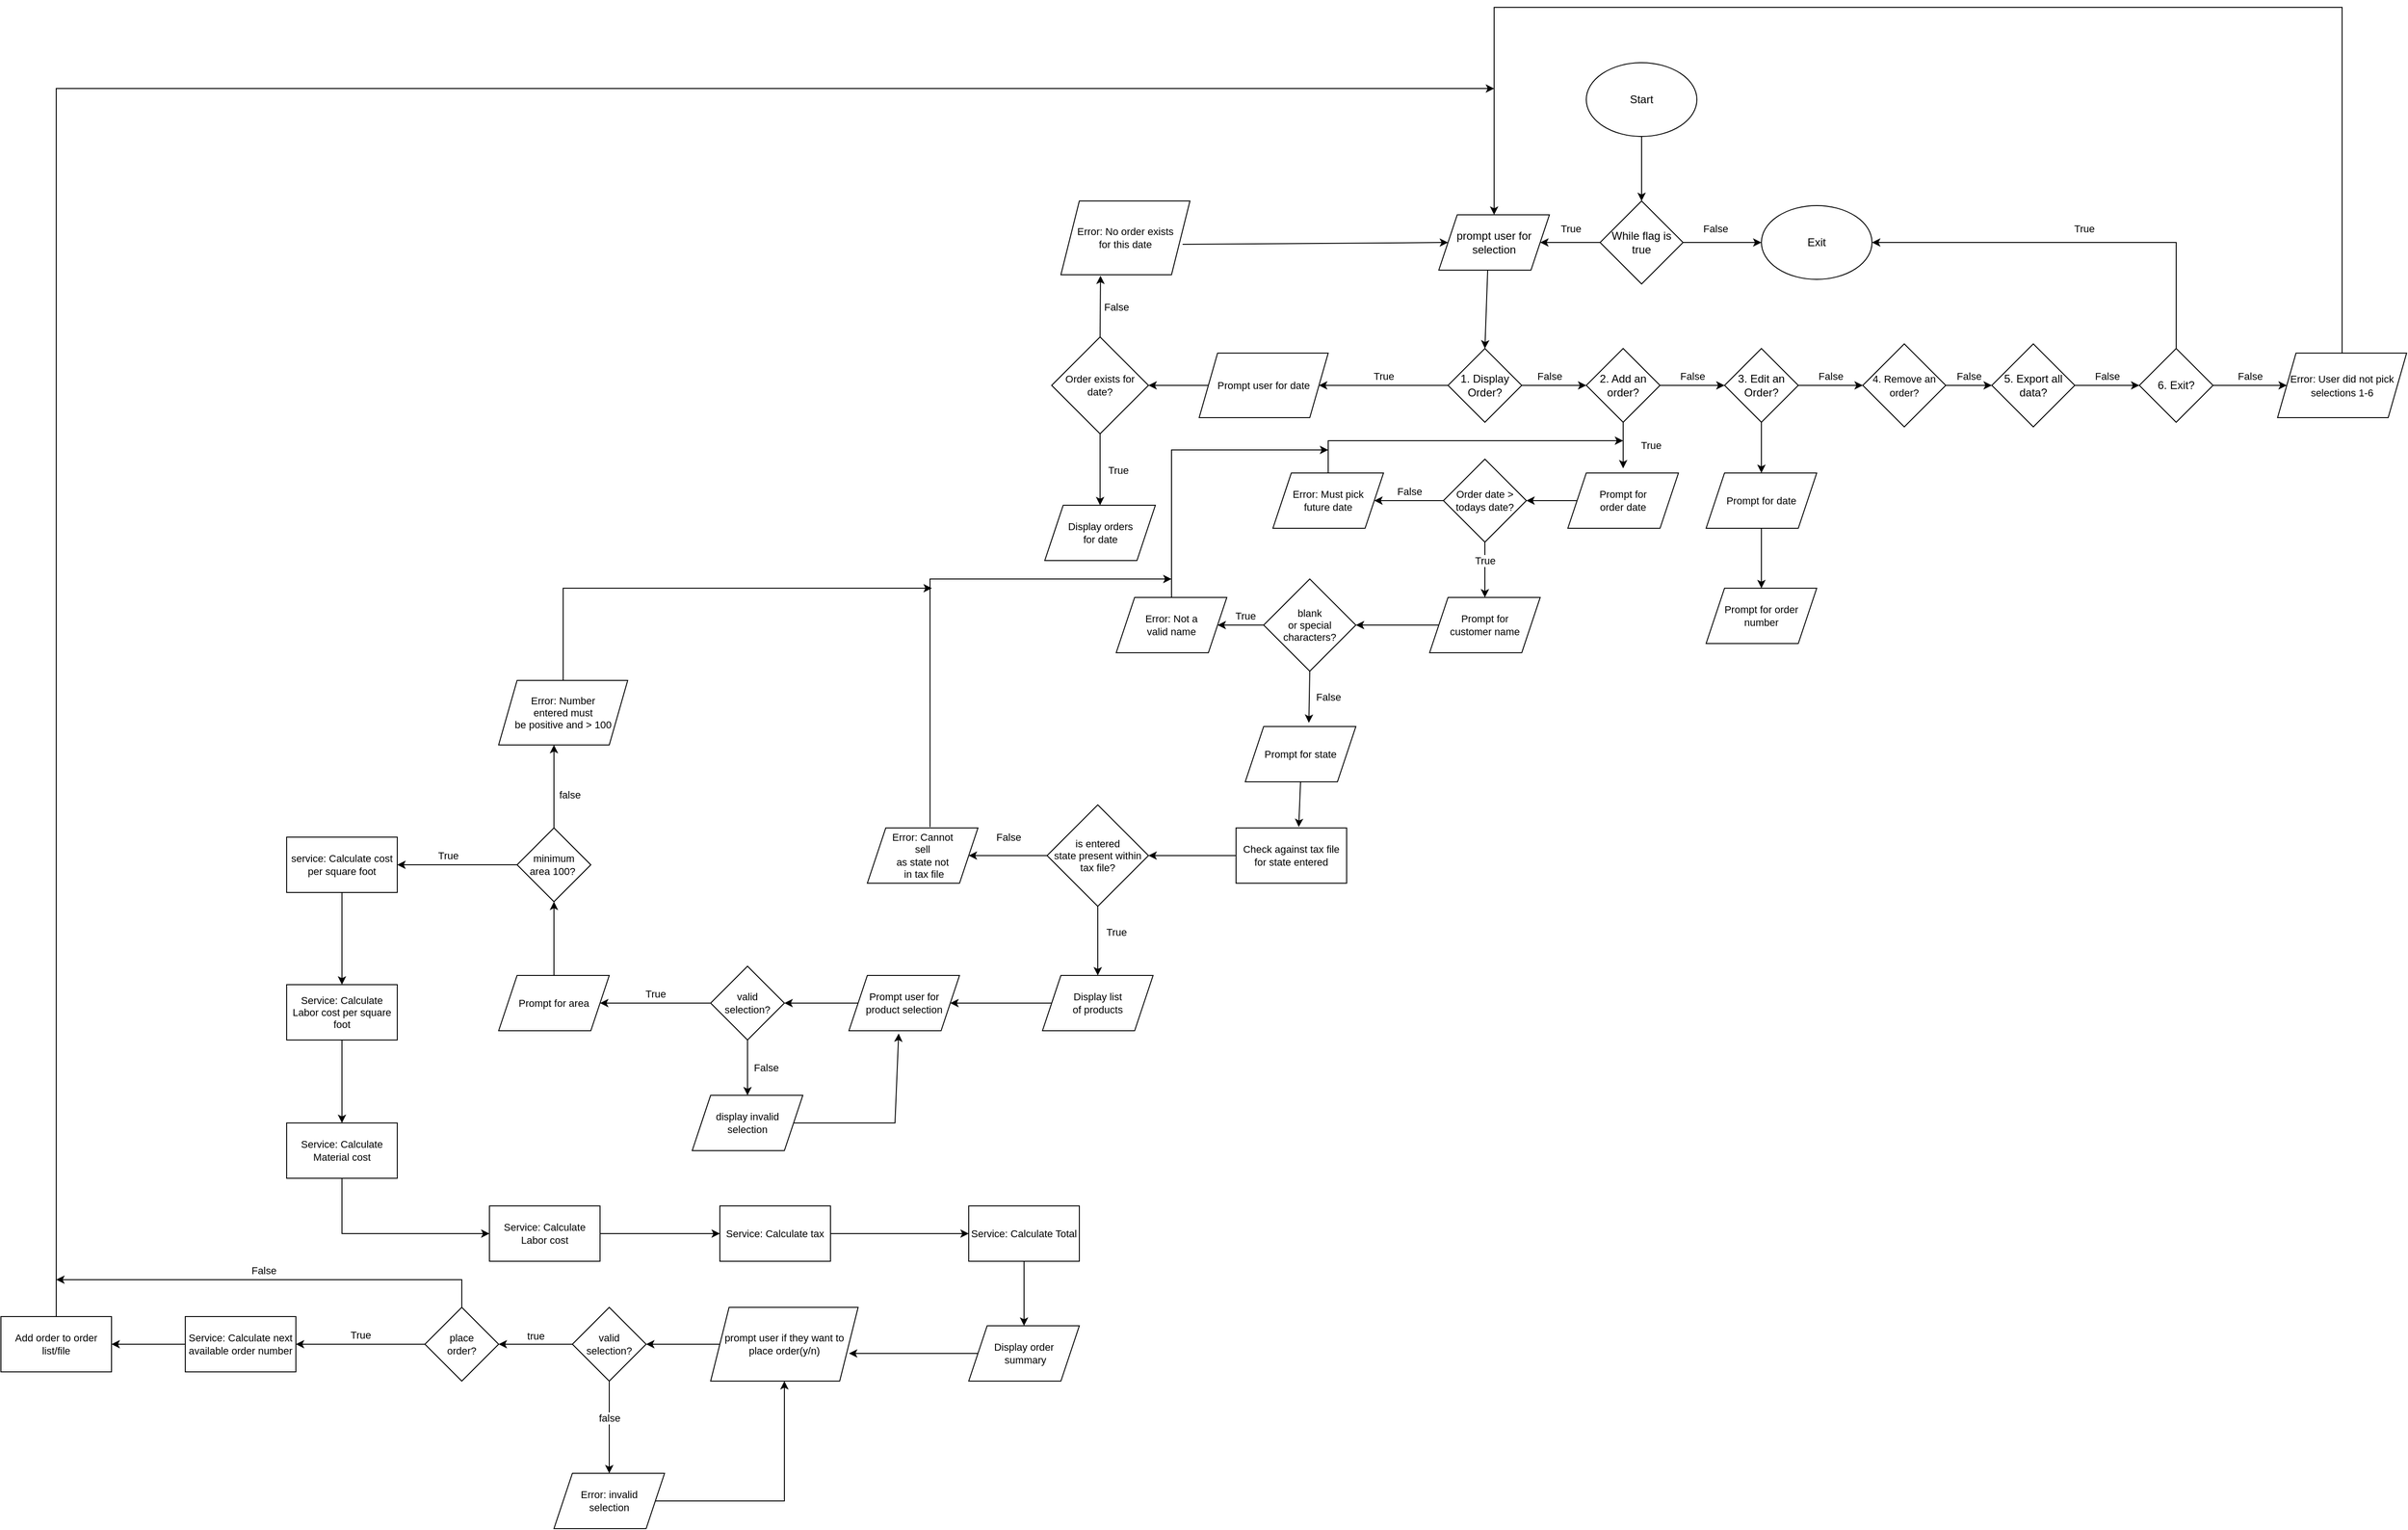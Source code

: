 <mxfile version="15.8.2" type="github">
  <diagram name="Page-1" id="edf60f1a-56cd-e834-aa8a-f176f3a09ee4">
    <mxGraphModel dx="4262" dy="1135" grid="1" gridSize="10" guides="1" tooltips="1" connect="1" arrows="1" fold="1" page="1" pageScale="1" pageWidth="1100" pageHeight="850" background="none" math="0" shadow="0">
      <root>
        <mxCell id="0" />
        <mxCell id="1" parent="0" />
        <mxCell id="WLESVQoLexFltELfVNAb-1" value="Start" style="ellipse;whiteSpace=wrap;html=1;" vertex="1" parent="1">
          <mxGeometry x="200" y="200" width="120" height="80" as="geometry" />
        </mxCell>
        <mxCell id="WLESVQoLexFltELfVNAb-2" value="" style="endArrow=classic;html=1;rounded=0;exitX=0.5;exitY=1;exitDx=0;exitDy=0;" edge="1" parent="1" source="WLESVQoLexFltELfVNAb-1" target="WLESVQoLexFltELfVNAb-3">
          <mxGeometry width="50" height="50" relative="1" as="geometry">
            <mxPoint x="310" y="440" as="sourcePoint" />
            <mxPoint x="260" y="370" as="targetPoint" />
          </mxGeometry>
        </mxCell>
        <mxCell id="WLESVQoLexFltELfVNAb-3" value="While flag is true" style="rhombus;whiteSpace=wrap;html=1;" vertex="1" parent="1">
          <mxGeometry x="215" y="350" width="90" height="90" as="geometry" />
        </mxCell>
        <mxCell id="WLESVQoLexFltELfVNAb-4" value="prompt user for selection" style="shape=parallelogram;perimeter=parallelogramPerimeter;whiteSpace=wrap;html=1;fixedSize=1;" vertex="1" parent="1">
          <mxGeometry x="40" y="365" width="120" height="60" as="geometry" />
        </mxCell>
        <mxCell id="WLESVQoLexFltELfVNAb-6" value="Exit" style="ellipse;whiteSpace=wrap;html=1;" vertex="1" parent="1">
          <mxGeometry x="390" y="355" width="120" height="80" as="geometry" />
        </mxCell>
        <mxCell id="WLESVQoLexFltELfVNAb-8" value="" style="endArrow=classic;html=1;rounded=0;exitX=0;exitY=0.5;exitDx=0;exitDy=0;entryX=1;entryY=0.5;entryDx=0;entryDy=0;" edge="1" parent="1" source="WLESVQoLexFltELfVNAb-3" target="WLESVQoLexFltELfVNAb-4">
          <mxGeometry relative="1" as="geometry">
            <mxPoint x="130" y="500" as="sourcePoint" />
            <mxPoint x="160" y="460" as="targetPoint" />
          </mxGeometry>
        </mxCell>
        <mxCell id="WLESVQoLexFltELfVNAb-9" value="True" style="edgeLabel;resizable=0;html=1;align=center;verticalAlign=middle;" connectable="0" vertex="1" parent="WLESVQoLexFltELfVNAb-8">
          <mxGeometry relative="1" as="geometry">
            <mxPoint y="-15" as="offset" />
          </mxGeometry>
        </mxCell>
        <mxCell id="WLESVQoLexFltELfVNAb-11" value="" style="endArrow=classic;html=1;rounded=0;entryX=0;entryY=0.5;entryDx=0;entryDy=0;exitX=1;exitY=0.5;exitDx=0;exitDy=0;" edge="1" parent="1" source="WLESVQoLexFltELfVNAb-3" target="WLESVQoLexFltELfVNAb-6">
          <mxGeometry relative="1" as="geometry">
            <mxPoint x="290" y="400" as="sourcePoint" />
            <mxPoint x="390" y="400" as="targetPoint" />
            <Array as="points">
              <mxPoint x="360" y="395" />
            </Array>
          </mxGeometry>
        </mxCell>
        <mxCell id="WLESVQoLexFltELfVNAb-12" value="False" style="edgeLabel;resizable=0;html=1;align=center;verticalAlign=middle;" connectable="0" vertex="1" parent="WLESVQoLexFltELfVNAb-11">
          <mxGeometry relative="1" as="geometry">
            <mxPoint x="-8" y="-15" as="offset" />
          </mxGeometry>
        </mxCell>
        <mxCell id="WLESVQoLexFltELfVNAb-14" value="" style="endArrow=classic;html=1;rounded=0;exitX=0.442;exitY=1;exitDx=0;exitDy=0;exitPerimeter=0;entryX=0.5;entryY=0;entryDx=0;entryDy=0;" edge="1" parent="1" source="WLESVQoLexFltELfVNAb-4" target="WLESVQoLexFltELfVNAb-15">
          <mxGeometry width="50" height="50" relative="1" as="geometry">
            <mxPoint x="60" y="520" as="sourcePoint" />
            <mxPoint x="93" y="500" as="targetPoint" />
          </mxGeometry>
        </mxCell>
        <mxCell id="WLESVQoLexFltELfVNAb-15" value="1. Display Order?" style="rhombus;whiteSpace=wrap;html=1;" vertex="1" parent="1">
          <mxGeometry x="50" y="510" width="80" height="80" as="geometry" />
        </mxCell>
        <mxCell id="WLESVQoLexFltELfVNAb-16" value="2. Add an order?" style="rhombus;whiteSpace=wrap;html=1;" vertex="1" parent="1">
          <mxGeometry x="200" y="510" width="80" height="80" as="geometry" />
        </mxCell>
        <mxCell id="WLESVQoLexFltELfVNAb-17" value="3. Edit an Order?" style="rhombus;whiteSpace=wrap;html=1;" vertex="1" parent="1">
          <mxGeometry x="350" y="510" width="80" height="80" as="geometry" />
        </mxCell>
        <mxCell id="WLESVQoLexFltELfVNAb-18" value="&lt;font style=&quot;font-size: 11px&quot;&gt;4. Remove an order?&lt;/font&gt;" style="rhombus;whiteSpace=wrap;html=1;" vertex="1" parent="1">
          <mxGeometry x="500" y="505" width="90" height="90" as="geometry" />
        </mxCell>
        <mxCell id="WLESVQoLexFltELfVNAb-19" value="5. Export all data?" style="rhombus;whiteSpace=wrap;html=1;" vertex="1" parent="1">
          <mxGeometry x="640" y="505" width="90" height="90" as="geometry" />
        </mxCell>
        <mxCell id="WLESVQoLexFltELfVNAb-22" value="" style="endArrow=classic;html=1;rounded=0;exitX=1;exitY=0.5;exitDx=0;exitDy=0;entryX=0;entryY=0.5;entryDx=0;entryDy=0;" edge="1" parent="1" source="WLESVQoLexFltELfVNAb-15" target="WLESVQoLexFltELfVNAb-16">
          <mxGeometry relative="1" as="geometry">
            <mxPoint x="120" y="590" as="sourcePoint" />
            <mxPoint x="220" y="590" as="targetPoint" />
          </mxGeometry>
        </mxCell>
        <mxCell id="WLESVQoLexFltELfVNAb-23" value="False" style="edgeLabel;resizable=0;html=1;align=center;verticalAlign=middle;" connectable="0" vertex="1" parent="WLESVQoLexFltELfVNAb-22">
          <mxGeometry relative="1" as="geometry">
            <mxPoint x="-5" y="-10" as="offset" />
          </mxGeometry>
        </mxCell>
        <mxCell id="WLESVQoLexFltELfVNAb-24" value="" style="endArrow=classic;html=1;rounded=0;exitX=1;exitY=0.5;exitDx=0;exitDy=0;entryX=0;entryY=0.5;entryDx=0;entryDy=0;" edge="1" parent="1" source="WLESVQoLexFltELfVNAb-16" target="WLESVQoLexFltELfVNAb-17">
          <mxGeometry relative="1" as="geometry">
            <mxPoint x="280" y="610" as="sourcePoint" />
            <mxPoint x="380" y="610" as="targetPoint" />
            <Array as="points">
              <mxPoint x="320" y="550" />
            </Array>
          </mxGeometry>
        </mxCell>
        <mxCell id="WLESVQoLexFltELfVNAb-25" value="False" style="edgeLabel;resizable=0;html=1;align=center;verticalAlign=middle;" connectable="0" vertex="1" parent="WLESVQoLexFltELfVNAb-24">
          <mxGeometry relative="1" as="geometry">
            <mxPoint y="-10" as="offset" />
          </mxGeometry>
        </mxCell>
        <mxCell id="WLESVQoLexFltELfVNAb-28" value="" style="endArrow=classic;html=1;rounded=0;exitX=1;exitY=0.5;exitDx=0;exitDy=0;entryX=0;entryY=0.5;entryDx=0;entryDy=0;" edge="1" parent="1" source="WLESVQoLexFltELfVNAb-17" target="WLESVQoLexFltELfVNAb-18">
          <mxGeometry relative="1" as="geometry">
            <mxPoint x="440" y="580" as="sourcePoint" />
            <mxPoint x="540" y="580" as="targetPoint" />
          </mxGeometry>
        </mxCell>
        <mxCell id="WLESVQoLexFltELfVNAb-29" value="False" style="edgeLabel;resizable=0;html=1;align=center;verticalAlign=middle;" connectable="0" vertex="1" parent="WLESVQoLexFltELfVNAb-28">
          <mxGeometry relative="1" as="geometry">
            <mxPoint y="-10" as="offset" />
          </mxGeometry>
        </mxCell>
        <mxCell id="WLESVQoLexFltELfVNAb-30" value="" style="endArrow=classic;html=1;rounded=0;exitX=1;exitY=0.5;exitDx=0;exitDy=0;entryX=0;entryY=0.5;entryDx=0;entryDy=0;" edge="1" parent="1" source="WLESVQoLexFltELfVNAb-18" target="WLESVQoLexFltELfVNAb-19">
          <mxGeometry relative="1" as="geometry">
            <mxPoint x="590" y="549.5" as="sourcePoint" />
            <mxPoint x="660" y="549.5" as="targetPoint" />
          </mxGeometry>
        </mxCell>
        <mxCell id="WLESVQoLexFltELfVNAb-31" value="False" style="edgeLabel;resizable=0;html=1;align=center;verticalAlign=middle;" connectable="0" vertex="1" parent="WLESVQoLexFltELfVNAb-30">
          <mxGeometry relative="1" as="geometry">
            <mxPoint y="-10" as="offset" />
          </mxGeometry>
        </mxCell>
        <mxCell id="WLESVQoLexFltELfVNAb-32" value="6. Exit?" style="rhombus;whiteSpace=wrap;html=1;" vertex="1" parent="1">
          <mxGeometry x="800" y="510" width="80" height="80" as="geometry" />
        </mxCell>
        <mxCell id="WLESVQoLexFltELfVNAb-33" value="" style="endArrow=classic;html=1;rounded=0;exitX=1;exitY=0.5;exitDx=0;exitDy=0;entryX=0;entryY=0.5;entryDx=0;entryDy=0;" edge="1" parent="1" source="WLESVQoLexFltELfVNAb-19" target="WLESVQoLexFltELfVNAb-32">
          <mxGeometry relative="1" as="geometry">
            <mxPoint x="740" y="610" as="sourcePoint" />
            <mxPoint x="840" y="610" as="targetPoint" />
          </mxGeometry>
        </mxCell>
        <mxCell id="WLESVQoLexFltELfVNAb-34" value="False" style="edgeLabel;resizable=0;html=1;align=center;verticalAlign=middle;" connectable="0" vertex="1" parent="WLESVQoLexFltELfVNAb-33">
          <mxGeometry relative="1" as="geometry">
            <mxPoint y="-10" as="offset" />
          </mxGeometry>
        </mxCell>
        <mxCell id="WLESVQoLexFltELfVNAb-38" value="" style="endArrow=classic;html=1;rounded=0;exitX=1;exitY=0.5;exitDx=0;exitDy=0;entryX=0;entryY=0.5;entryDx=0;entryDy=0;" edge="1" parent="1" source="WLESVQoLexFltELfVNAb-32" target="WLESVQoLexFltELfVNAb-41">
          <mxGeometry relative="1" as="geometry">
            <mxPoint x="890" y="550" as="sourcePoint" />
            <mxPoint x="990" y="550" as="targetPoint" />
          </mxGeometry>
        </mxCell>
        <mxCell id="WLESVQoLexFltELfVNAb-39" value="False" style="edgeLabel;resizable=0;html=1;align=center;verticalAlign=middle;" connectable="0" vertex="1" parent="WLESVQoLexFltELfVNAb-38">
          <mxGeometry relative="1" as="geometry">
            <mxPoint y="-10" as="offset" />
          </mxGeometry>
        </mxCell>
        <mxCell id="WLESVQoLexFltELfVNAb-40" value="" style="endArrow=classic;html=1;rounded=0;exitX=0.5;exitY=0;exitDx=0;exitDy=0;entryX=1;entryY=0.5;entryDx=0;entryDy=0;" edge="1" parent="1" source="WLESVQoLexFltELfVNAb-32" target="WLESVQoLexFltELfVNAb-6">
          <mxGeometry width="50" height="50" relative="1" as="geometry">
            <mxPoint x="840" y="475" as="sourcePoint" />
            <mxPoint x="840" y="390" as="targetPoint" />
            <Array as="points">
              <mxPoint x="840" y="395" />
            </Array>
          </mxGeometry>
        </mxCell>
        <mxCell id="WLESVQoLexFltELfVNAb-48" value="True" style="edgeLabel;html=1;align=center;verticalAlign=middle;resizable=0;points=[];fontSize=11;" vertex="1" connectable="0" parent="WLESVQoLexFltELfVNAb-40">
          <mxGeometry x="-0.24" y="3" relative="1" as="geometry">
            <mxPoint x="-46" y="-18" as="offset" />
          </mxGeometry>
        </mxCell>
        <mxCell id="WLESVQoLexFltELfVNAb-41" value="&lt;font style=&quot;font-size: 11px&quot;&gt;Error: User did not pick selections 1-6&lt;/font&gt;" style="shape=parallelogram;perimeter=parallelogramPerimeter;whiteSpace=wrap;html=1;fixedSize=1;" vertex="1" parent="1">
          <mxGeometry x="950" y="515" width="140" height="70" as="geometry" />
        </mxCell>
        <mxCell id="WLESVQoLexFltELfVNAb-44" value="" style="endArrow=classic;html=1;rounded=0;fontSize=11;exitX=0.5;exitY=0;exitDx=0;exitDy=0;entryX=0.5;entryY=0;entryDx=0;entryDy=0;" edge="1" parent="1" source="WLESVQoLexFltELfVNAb-41" target="WLESVQoLexFltELfVNAb-4">
          <mxGeometry width="50" height="50" relative="1" as="geometry">
            <mxPoint x="1010" y="460" as="sourcePoint" />
            <mxPoint x="80" y="150" as="targetPoint" />
            <Array as="points">
              <mxPoint x="1020" y="140" />
              <mxPoint x="100" y="140" />
            </Array>
          </mxGeometry>
        </mxCell>
        <mxCell id="WLESVQoLexFltELfVNAb-46" value="" style="endArrow=classic;html=1;rounded=0;fontSize=11;exitX=0;exitY=0.5;exitDx=0;exitDy=0;entryX=1;entryY=0.5;entryDx=0;entryDy=0;" edge="1" parent="1" source="WLESVQoLexFltELfVNAb-15" target="WLESVQoLexFltELfVNAb-49">
          <mxGeometry relative="1" as="geometry">
            <mxPoint x="-130" y="549.5" as="sourcePoint" />
            <mxPoint x="-70" y="550" as="targetPoint" />
          </mxGeometry>
        </mxCell>
        <mxCell id="WLESVQoLexFltELfVNAb-47" value="True" style="edgeLabel;resizable=0;html=1;align=center;verticalAlign=middle;fontSize=11;" connectable="0" vertex="1" parent="WLESVQoLexFltELfVNAb-46">
          <mxGeometry relative="1" as="geometry">
            <mxPoint y="-10" as="offset" />
          </mxGeometry>
        </mxCell>
        <mxCell id="WLESVQoLexFltELfVNAb-49" value="Prompt user for date" style="shape=parallelogram;perimeter=parallelogramPerimeter;whiteSpace=wrap;html=1;fixedSize=1;fontSize=11;" vertex="1" parent="1">
          <mxGeometry x="-220" y="515" width="140" height="70" as="geometry" />
        </mxCell>
        <mxCell id="WLESVQoLexFltELfVNAb-50" value="Order exists for date?" style="rhombus;whiteSpace=wrap;html=1;fontSize=11;" vertex="1" parent="1">
          <mxGeometry x="-380" y="497.5" width="105" height="105" as="geometry" />
        </mxCell>
        <mxCell id="WLESVQoLexFltELfVNAb-51" value="" style="endArrow=classic;html=1;rounded=0;fontSize=11;exitX=0;exitY=0.5;exitDx=0;exitDy=0;entryX=1;entryY=0.5;entryDx=0;entryDy=0;" edge="1" parent="1" source="WLESVQoLexFltELfVNAb-49" target="WLESVQoLexFltELfVNAb-50">
          <mxGeometry width="50" height="50" relative="1" as="geometry">
            <mxPoint x="-250" y="550" as="sourcePoint" />
            <mxPoint x="-200" y="490" as="targetPoint" />
          </mxGeometry>
        </mxCell>
        <mxCell id="WLESVQoLexFltELfVNAb-52" value="" style="endArrow=classic;html=1;rounded=0;fontSize=11;exitX=0.5;exitY=1;exitDx=0;exitDy=0;entryX=0.5;entryY=0;entryDx=0;entryDy=0;" edge="1" parent="1" source="WLESVQoLexFltELfVNAb-50" target="WLESVQoLexFltELfVNAb-61">
          <mxGeometry relative="1" as="geometry">
            <mxPoint x="-330" y="640" as="sourcePoint" />
            <mxPoint x="-330" y="680" as="targetPoint" />
          </mxGeometry>
        </mxCell>
        <mxCell id="WLESVQoLexFltELfVNAb-53" value="True" style="edgeLabel;resizable=0;html=1;align=center;verticalAlign=middle;fontSize=11;" connectable="0" vertex="1" parent="WLESVQoLexFltELfVNAb-52">
          <mxGeometry relative="1" as="geometry">
            <mxPoint x="19" as="offset" />
          </mxGeometry>
        </mxCell>
        <mxCell id="WLESVQoLexFltELfVNAb-56" value="Error: No order exists &lt;br&gt;for this date" style="shape=parallelogram;perimeter=parallelogramPerimeter;whiteSpace=wrap;html=1;fixedSize=1;fontSize=11;" vertex="1" parent="1">
          <mxGeometry x="-370" y="350" width="140" height="80" as="geometry" />
        </mxCell>
        <mxCell id="WLESVQoLexFltELfVNAb-58" value="" style="endArrow=classic;html=1;rounded=0;fontSize=11;exitX=0.5;exitY=0;exitDx=0;exitDy=0;entryX=0.307;entryY=1.013;entryDx=0;entryDy=0;entryPerimeter=0;" edge="1" parent="1" source="WLESVQoLexFltELfVNAb-50" target="WLESVQoLexFltELfVNAb-56">
          <mxGeometry relative="1" as="geometry">
            <mxPoint x="-290" y="460" as="sourcePoint" />
            <mxPoint x="-190" y="460" as="targetPoint" />
          </mxGeometry>
        </mxCell>
        <mxCell id="WLESVQoLexFltELfVNAb-59" value="False" style="edgeLabel;resizable=0;html=1;align=center;verticalAlign=middle;fontSize=11;" connectable="0" vertex="1" parent="WLESVQoLexFltELfVNAb-58">
          <mxGeometry relative="1" as="geometry">
            <mxPoint x="17" as="offset" />
          </mxGeometry>
        </mxCell>
        <mxCell id="WLESVQoLexFltELfVNAb-60" value="" style="endArrow=classic;html=1;rounded=0;fontSize=11;exitX=0.943;exitY=0.588;exitDx=0;exitDy=0;exitPerimeter=0;entryX=0;entryY=0.5;entryDx=0;entryDy=0;" edge="1" parent="1" source="WLESVQoLexFltELfVNAb-56" target="WLESVQoLexFltELfVNAb-4">
          <mxGeometry width="50" height="50" relative="1" as="geometry">
            <mxPoint x="-175" y="390" as="sourcePoint" />
            <mxPoint x="-125" y="340" as="targetPoint" />
          </mxGeometry>
        </mxCell>
        <mxCell id="WLESVQoLexFltELfVNAb-61" value="Display orders &lt;br&gt;for date" style="shape=parallelogram;perimeter=parallelogramPerimeter;whiteSpace=wrap;html=1;fixedSize=1;fontSize=11;" vertex="1" parent="1">
          <mxGeometry x="-387.5" y="680" width="120" height="60" as="geometry" />
        </mxCell>
        <mxCell id="WLESVQoLexFltELfVNAb-62" value="" style="endArrow=classic;html=1;rounded=0;fontSize=11;exitX=0.5;exitY=1;exitDx=0;exitDy=0;" edge="1" parent="1" source="WLESVQoLexFltELfVNAb-16">
          <mxGeometry relative="1" as="geometry">
            <mxPoint x="240" y="620" as="sourcePoint" />
            <mxPoint x="240" y="640" as="targetPoint" />
          </mxGeometry>
        </mxCell>
        <mxCell id="WLESVQoLexFltELfVNAb-63" value="True" style="edgeLabel;resizable=0;html=1;align=center;verticalAlign=middle;fontSize=11;" connectable="0" vertex="1" parent="WLESVQoLexFltELfVNAb-62">
          <mxGeometry relative="1" as="geometry">
            <mxPoint x="30" as="offset" />
          </mxGeometry>
        </mxCell>
        <mxCell id="WLESVQoLexFltELfVNAb-64" value="Prompt for &lt;br&gt;order date" style="shape=parallelogram;perimeter=parallelogramPerimeter;whiteSpace=wrap;html=1;fixedSize=1;fontSize=11;" vertex="1" parent="1">
          <mxGeometry x="180" y="645" width="120" height="60" as="geometry" />
        </mxCell>
        <mxCell id="WLESVQoLexFltELfVNAb-65" value="Order date &amp;gt; todays date?" style="rhombus;whiteSpace=wrap;html=1;fontSize=11;" vertex="1" parent="1">
          <mxGeometry x="45" y="630" width="90" height="90" as="geometry" />
        </mxCell>
        <mxCell id="WLESVQoLexFltELfVNAb-66" value="Prompt for &lt;br&gt;customer name" style="shape=parallelogram;perimeter=parallelogramPerimeter;whiteSpace=wrap;html=1;fixedSize=1;fontSize=11;" vertex="1" parent="1">
          <mxGeometry x="30" y="780" width="120" height="60" as="geometry" />
        </mxCell>
        <mxCell id="WLESVQoLexFltELfVNAb-67" value="" style="endArrow=classic;html=1;rounded=0;fontSize=11;entryX=1;entryY=0.5;entryDx=0;entryDy=0;exitX=0;exitY=0.5;exitDx=0;exitDy=0;" edge="1" parent="1" source="WLESVQoLexFltELfVNAb-64" target="WLESVQoLexFltELfVNAb-65">
          <mxGeometry width="50" height="50" relative="1" as="geometry">
            <mxPoint x="110" y="720" as="sourcePoint" />
            <mxPoint x="160" y="670" as="targetPoint" />
          </mxGeometry>
        </mxCell>
        <mxCell id="WLESVQoLexFltELfVNAb-68" value="" style="endArrow=classic;html=1;rounded=0;fontSize=11;exitX=0.5;exitY=1;exitDx=0;exitDy=0;entryX=0.5;entryY=0;entryDx=0;entryDy=0;" edge="1" parent="1" source="WLESVQoLexFltELfVNAb-65" target="WLESVQoLexFltELfVNAb-66">
          <mxGeometry relative="1" as="geometry">
            <mxPoint x="60" y="740" as="sourcePoint" />
            <mxPoint x="160" y="740" as="targetPoint" />
          </mxGeometry>
        </mxCell>
        <mxCell id="WLESVQoLexFltELfVNAb-69" value="True" style="edgeLabel;resizable=0;html=1;align=center;verticalAlign=middle;fontSize=11;" connectable="0" vertex="1" parent="WLESVQoLexFltELfVNAb-68">
          <mxGeometry relative="1" as="geometry">
            <mxPoint y="-10" as="offset" />
          </mxGeometry>
        </mxCell>
        <mxCell id="WLESVQoLexFltELfVNAb-70" value="" style="endArrow=classic;html=1;rounded=0;fontSize=11;exitX=0;exitY=0.5;exitDx=0;exitDy=0;entryX=1;entryY=0.5;entryDx=0;entryDy=0;" edge="1" parent="1" source="WLESVQoLexFltELfVNAb-65" target="WLESVQoLexFltELfVNAb-72">
          <mxGeometry relative="1" as="geometry">
            <mxPoint x="-70" y="720" as="sourcePoint" />
            <mxPoint x="30" y="720" as="targetPoint" />
          </mxGeometry>
        </mxCell>
        <mxCell id="WLESVQoLexFltELfVNAb-71" value="False" style="edgeLabel;resizable=0;html=1;align=center;verticalAlign=middle;fontSize=11;" connectable="0" vertex="1" parent="WLESVQoLexFltELfVNAb-70">
          <mxGeometry relative="1" as="geometry">
            <mxPoint y="-10" as="offset" />
          </mxGeometry>
        </mxCell>
        <mxCell id="WLESVQoLexFltELfVNAb-72" value="Error: Must pick &lt;br&gt;future date" style="shape=parallelogram;perimeter=parallelogramPerimeter;whiteSpace=wrap;html=1;fixedSize=1;fontSize=11;" vertex="1" parent="1">
          <mxGeometry x="-140" y="645" width="120" height="60" as="geometry" />
        </mxCell>
        <mxCell id="WLESVQoLexFltELfVNAb-73" value="" style="endArrow=classic;html=1;rounded=0;fontSize=11;exitX=0.5;exitY=0;exitDx=0;exitDy=0;" edge="1" parent="1" source="WLESVQoLexFltELfVNAb-72">
          <mxGeometry width="50" height="50" relative="1" as="geometry">
            <mxPoint x="-60" y="620" as="sourcePoint" />
            <mxPoint x="240" y="610" as="targetPoint" />
            <Array as="points">
              <mxPoint x="-80" y="610" />
            </Array>
          </mxGeometry>
        </mxCell>
        <mxCell id="WLESVQoLexFltELfVNAb-74" value="blank &lt;br&gt;or special characters?" style="rhombus;whiteSpace=wrap;html=1;fontSize=11;" vertex="1" parent="1">
          <mxGeometry x="-150" y="760" width="100" height="100" as="geometry" />
        </mxCell>
        <mxCell id="WLESVQoLexFltELfVNAb-75" value="" style="endArrow=classic;html=1;rounded=0;fontSize=11;entryX=1;entryY=0.5;entryDx=0;entryDy=0;exitX=0;exitY=0.5;exitDx=0;exitDy=0;" edge="1" parent="1" source="WLESVQoLexFltELfVNAb-66" target="WLESVQoLexFltELfVNAb-74">
          <mxGeometry width="50" height="50" relative="1" as="geometry">
            <mxPoint x="-60" y="880" as="sourcePoint" />
            <mxPoint x="-10" y="830" as="targetPoint" />
          </mxGeometry>
        </mxCell>
        <mxCell id="WLESVQoLexFltELfVNAb-76" value="" style="endArrow=classic;html=1;rounded=0;fontSize=11;exitX=0;exitY=0.5;exitDx=0;exitDy=0;entryX=1;entryY=0.5;entryDx=0;entryDy=0;" edge="1" parent="1" source="WLESVQoLexFltELfVNAb-74" target="WLESVQoLexFltELfVNAb-78">
          <mxGeometry relative="1" as="geometry">
            <mxPoint x="-290" y="839" as="sourcePoint" />
            <mxPoint x="-200" y="810" as="targetPoint" />
          </mxGeometry>
        </mxCell>
        <mxCell id="WLESVQoLexFltELfVNAb-77" value="True" style="edgeLabel;resizable=0;html=1;align=center;verticalAlign=middle;fontSize=11;" connectable="0" vertex="1" parent="WLESVQoLexFltELfVNAb-76">
          <mxGeometry relative="1" as="geometry">
            <mxPoint x="5" y="-10" as="offset" />
          </mxGeometry>
        </mxCell>
        <mxCell id="WLESVQoLexFltELfVNAb-78" value="Error: Not a &lt;br&gt;valid name" style="shape=parallelogram;perimeter=parallelogramPerimeter;whiteSpace=wrap;html=1;fixedSize=1;fontSize=11;" vertex="1" parent="1">
          <mxGeometry x="-310" y="780" width="120" height="60" as="geometry" />
        </mxCell>
        <mxCell id="WLESVQoLexFltELfVNAb-79" value="" style="endArrow=classic;html=1;rounded=0;fontSize=11;exitX=0.5;exitY=0;exitDx=0;exitDy=0;" edge="1" parent="1" source="WLESVQoLexFltELfVNAb-78">
          <mxGeometry width="50" height="50" relative="1" as="geometry">
            <mxPoint x="-250" y="755" as="sourcePoint" />
            <mxPoint x="-80" y="620" as="targetPoint" />
            <Array as="points">
              <mxPoint x="-250" y="620" />
            </Array>
          </mxGeometry>
        </mxCell>
        <mxCell id="WLESVQoLexFltELfVNAb-81" value="" style="endArrow=classic;html=1;rounded=0;fontSize=11;exitX=0.5;exitY=1;exitDx=0;exitDy=0;entryX=0.575;entryY=-0.067;entryDx=0;entryDy=0;entryPerimeter=0;" edge="1" parent="1" source="WLESVQoLexFltELfVNAb-74" target="WLESVQoLexFltELfVNAb-83">
          <mxGeometry relative="1" as="geometry">
            <mxPoint x="-120" y="895" as="sourcePoint" />
            <mxPoint x="-100" y="920" as="targetPoint" />
          </mxGeometry>
        </mxCell>
        <mxCell id="WLESVQoLexFltELfVNAb-82" value="False" style="edgeLabel;resizable=0;html=1;align=center;verticalAlign=middle;fontSize=11;" connectable="0" vertex="1" parent="WLESVQoLexFltELfVNAb-81">
          <mxGeometry relative="1" as="geometry">
            <mxPoint x="20" as="offset" />
          </mxGeometry>
        </mxCell>
        <mxCell id="WLESVQoLexFltELfVNAb-83" value="Prompt for state" style="shape=parallelogram;perimeter=parallelogramPerimeter;whiteSpace=wrap;html=1;fixedSize=1;fontSize=11;" vertex="1" parent="1">
          <mxGeometry x="-170" y="920" width="120" height="60" as="geometry" />
        </mxCell>
        <mxCell id="WLESVQoLexFltELfVNAb-84" value="is entered &lt;br&gt;state present within tax file?" style="rhombus;whiteSpace=wrap;html=1;fontSize=11;" vertex="1" parent="1">
          <mxGeometry x="-385" y="1005" width="110" height="110" as="geometry" />
        </mxCell>
        <mxCell id="WLESVQoLexFltELfVNAb-85" value="Check against tax file for state entered" style="rounded=0;whiteSpace=wrap;html=1;fontSize=11;" vertex="1" parent="1">
          <mxGeometry x="-180" y="1030" width="120" height="60" as="geometry" />
        </mxCell>
        <mxCell id="WLESVQoLexFltELfVNAb-86" value="" style="endArrow=classic;html=1;rounded=0;fontSize=11;exitX=0.5;exitY=1;exitDx=0;exitDy=0;entryX=0.567;entryY=-0.017;entryDx=0;entryDy=0;entryPerimeter=0;" edge="1" parent="1" source="WLESVQoLexFltELfVNAb-83" target="WLESVQoLexFltELfVNAb-85">
          <mxGeometry width="50" height="50" relative="1" as="geometry">
            <mxPoint x="-105" y="1020" as="sourcePoint" />
            <mxPoint x="-55" y="970" as="targetPoint" />
          </mxGeometry>
        </mxCell>
        <mxCell id="WLESVQoLexFltELfVNAb-87" value="" style="endArrow=classic;html=1;rounded=0;fontSize=11;entryX=1;entryY=0.5;entryDx=0;entryDy=0;exitX=0;exitY=0.5;exitDx=0;exitDy=0;" edge="1" parent="1" source="WLESVQoLexFltELfVNAb-85" target="WLESVQoLexFltELfVNAb-84">
          <mxGeometry width="50" height="50" relative="1" as="geometry">
            <mxPoint x="-290" y="1120" as="sourcePoint" />
            <mxPoint x="-240" y="1070" as="targetPoint" />
          </mxGeometry>
        </mxCell>
        <mxCell id="WLESVQoLexFltELfVNAb-88" value="" style="endArrow=classic;html=1;rounded=0;fontSize=11;exitX=0.5;exitY=1;exitDx=0;exitDy=0;entryX=0.5;entryY=0;entryDx=0;entryDy=0;" edge="1" parent="1" source="WLESVQoLexFltELfVNAb-84" target="WLESVQoLexFltELfVNAb-94">
          <mxGeometry relative="1" as="geometry">
            <mxPoint x="-350" y="1160" as="sourcePoint" />
            <mxPoint x="-330" y="1180" as="targetPoint" />
          </mxGeometry>
        </mxCell>
        <mxCell id="WLESVQoLexFltELfVNAb-89" value="True" style="edgeLabel;resizable=0;html=1;align=center;verticalAlign=middle;fontSize=11;" connectable="0" vertex="1" parent="WLESVQoLexFltELfVNAb-88">
          <mxGeometry relative="1" as="geometry">
            <mxPoint x="20" y="-10" as="offset" />
          </mxGeometry>
        </mxCell>
        <mxCell id="WLESVQoLexFltELfVNAb-90" value="" style="endArrow=classic;html=1;rounded=0;fontSize=11;exitX=0;exitY=0.5;exitDx=0;exitDy=0;" edge="1" parent="1" source="WLESVQoLexFltELfVNAb-84" target="WLESVQoLexFltELfVNAb-92">
          <mxGeometry relative="1" as="geometry">
            <mxPoint x="-540" y="1070" as="sourcePoint" />
            <mxPoint x="-470" y="1060" as="targetPoint" />
          </mxGeometry>
        </mxCell>
        <mxCell id="WLESVQoLexFltELfVNAb-91" value="False" style="edgeLabel;resizable=0;html=1;align=center;verticalAlign=middle;fontSize=11;" connectable="0" vertex="1" parent="WLESVQoLexFltELfVNAb-90">
          <mxGeometry relative="1" as="geometry">
            <mxPoint y="-20" as="offset" />
          </mxGeometry>
        </mxCell>
        <mxCell id="WLESVQoLexFltELfVNAb-92" value="Error: Cannot &lt;br&gt;sell &lt;br&gt;as state not&lt;br&gt;&amp;nbsp;in tax file" style="shape=parallelogram;perimeter=parallelogramPerimeter;whiteSpace=wrap;html=1;fixedSize=1;fontSize=11;" vertex="1" parent="1">
          <mxGeometry x="-580" y="1030" width="120" height="60" as="geometry" />
        </mxCell>
        <mxCell id="WLESVQoLexFltELfVNAb-93" value="" style="endArrow=classic;html=1;rounded=0;fontSize=11;exitX=0.567;exitY=-0.017;exitDx=0;exitDy=0;exitPerimeter=0;" edge="1" parent="1" source="WLESVQoLexFltELfVNAb-92">
          <mxGeometry width="50" height="50" relative="1" as="geometry">
            <mxPoint x="-480" y="980" as="sourcePoint" />
            <mxPoint x="-250" y="760" as="targetPoint" />
            <Array as="points">
              <mxPoint x="-512" y="760" />
            </Array>
          </mxGeometry>
        </mxCell>
        <mxCell id="WLESVQoLexFltELfVNAb-94" value="Display list &lt;br&gt;of products" style="shape=parallelogram;perimeter=parallelogramPerimeter;whiteSpace=wrap;html=1;fixedSize=1;fontSize=11;" vertex="1" parent="1">
          <mxGeometry x="-390" y="1190" width="120" height="60" as="geometry" />
        </mxCell>
        <mxCell id="WLESVQoLexFltELfVNAb-95" value="Prompt user for &lt;br&gt;product selection" style="shape=parallelogram;perimeter=parallelogramPerimeter;whiteSpace=wrap;html=1;fixedSize=1;fontSize=11;" vertex="1" parent="1">
          <mxGeometry x="-600" y="1190" width="120" height="60" as="geometry" />
        </mxCell>
        <mxCell id="WLESVQoLexFltELfVNAb-96" value="" style="endArrow=classic;html=1;rounded=0;fontSize=11;exitX=0;exitY=0.5;exitDx=0;exitDy=0;entryX=1;entryY=0.5;entryDx=0;entryDy=0;" edge="1" parent="1" source="WLESVQoLexFltELfVNAb-94" target="WLESVQoLexFltELfVNAb-95">
          <mxGeometry width="50" height="50" relative="1" as="geometry">
            <mxPoint x="-460" y="1210" as="sourcePoint" />
            <mxPoint x="-410" y="1160" as="targetPoint" />
          </mxGeometry>
        </mxCell>
        <mxCell id="WLESVQoLexFltELfVNAb-97" value="valid &lt;br&gt;selection?" style="rhombus;whiteSpace=wrap;html=1;fontSize=11;" vertex="1" parent="1">
          <mxGeometry x="-750" y="1180" width="80" height="80" as="geometry" />
        </mxCell>
        <mxCell id="WLESVQoLexFltELfVNAb-98" value="display invalid &lt;br&gt;selection" style="shape=parallelogram;perimeter=parallelogramPerimeter;whiteSpace=wrap;html=1;fixedSize=1;fontSize=11;" vertex="1" parent="1">
          <mxGeometry x="-770" y="1320" width="120" height="60" as="geometry" />
        </mxCell>
        <mxCell id="WLESVQoLexFltELfVNAb-101" value="" style="endArrow=classic;html=1;rounded=0;fontSize=11;exitX=0;exitY=0.5;exitDx=0;exitDy=0;entryX=1;entryY=0.5;entryDx=0;entryDy=0;" edge="1" parent="1" source="WLESVQoLexFltELfVNAb-97" target="WLESVQoLexFltELfVNAb-107">
          <mxGeometry relative="1" as="geometry">
            <mxPoint x="-910" y="1249" as="sourcePoint" />
            <mxPoint x="-860" y="1220" as="targetPoint" />
          </mxGeometry>
        </mxCell>
        <mxCell id="WLESVQoLexFltELfVNAb-102" value="True" style="edgeLabel;resizable=0;html=1;align=center;verticalAlign=middle;fontSize=11;" connectable="0" vertex="1" parent="WLESVQoLexFltELfVNAb-101">
          <mxGeometry relative="1" as="geometry">
            <mxPoint y="-10" as="offset" />
          </mxGeometry>
        </mxCell>
        <mxCell id="WLESVQoLexFltELfVNAb-103" value="" style="endArrow=classic;html=1;rounded=0;fontSize=11;exitX=0.5;exitY=1;exitDx=0;exitDy=0;entryX=0.5;entryY=0;entryDx=0;entryDy=0;" edge="1" parent="1" source="WLESVQoLexFltELfVNAb-97" target="WLESVQoLexFltELfVNAb-98">
          <mxGeometry relative="1" as="geometry">
            <mxPoint x="-710" y="1274" as="sourcePoint" />
            <mxPoint x="-610" y="1274" as="targetPoint" />
          </mxGeometry>
        </mxCell>
        <mxCell id="WLESVQoLexFltELfVNAb-104" value="False" style="edgeLabel;resizable=0;html=1;align=center;verticalAlign=middle;fontSize=11;" connectable="0" vertex="1" parent="WLESVQoLexFltELfVNAb-103">
          <mxGeometry relative="1" as="geometry">
            <mxPoint x="20" as="offset" />
          </mxGeometry>
        </mxCell>
        <mxCell id="WLESVQoLexFltELfVNAb-105" value="" style="endArrow=classic;html=1;rounded=0;fontSize=11;exitX=1;exitY=0.5;exitDx=0;exitDy=0;entryX=0.45;entryY=1.05;entryDx=0;entryDy=0;entryPerimeter=0;" edge="1" parent="1" source="WLESVQoLexFltELfVNAb-98" target="WLESVQoLexFltELfVNAb-95">
          <mxGeometry width="50" height="50" relative="1" as="geometry">
            <mxPoint x="-630" y="1350" as="sourcePoint" />
            <mxPoint x="-550" y="1350" as="targetPoint" />
            <Array as="points">
              <mxPoint x="-550" y="1350" />
            </Array>
          </mxGeometry>
        </mxCell>
        <mxCell id="WLESVQoLexFltELfVNAb-106" value="" style="endArrow=classic;html=1;rounded=0;fontSize=11;exitX=0;exitY=0.5;exitDx=0;exitDy=0;entryX=1;entryY=0.5;entryDx=0;entryDy=0;" edge="1" parent="1" source="WLESVQoLexFltELfVNAb-95" target="WLESVQoLexFltELfVNAb-97">
          <mxGeometry width="50" height="50" relative="1" as="geometry">
            <mxPoint x="-650" y="1200" as="sourcePoint" />
            <mxPoint x="-600" y="1150" as="targetPoint" />
          </mxGeometry>
        </mxCell>
        <mxCell id="WLESVQoLexFltELfVNAb-107" value="Prompt for area" style="shape=parallelogram;perimeter=parallelogramPerimeter;whiteSpace=wrap;html=1;fixedSize=1;fontSize=11;" vertex="1" parent="1">
          <mxGeometry x="-980" y="1190" width="120" height="60" as="geometry" />
        </mxCell>
        <mxCell id="WLESVQoLexFltELfVNAb-108" value="minimum &lt;br&gt;area 100?&amp;nbsp;" style="rhombus;whiteSpace=wrap;html=1;fontSize=11;" vertex="1" parent="1">
          <mxGeometry x="-960" y="1030" width="80" height="80" as="geometry" />
        </mxCell>
        <mxCell id="WLESVQoLexFltELfVNAb-109" value="" style="endArrow=classic;html=1;rounded=0;fontSize=11;exitX=0.5;exitY=0;exitDx=0;exitDy=0;entryX=0.5;entryY=1;entryDx=0;entryDy=0;" edge="1" parent="1" source="WLESVQoLexFltELfVNAb-107" target="WLESVQoLexFltELfVNAb-108">
          <mxGeometry width="50" height="50" relative="1" as="geometry">
            <mxPoint x="-920" y="1160" as="sourcePoint" />
            <mxPoint x="-920" y="1080" as="targetPoint" />
          </mxGeometry>
        </mxCell>
        <mxCell id="WLESVQoLexFltELfVNAb-110" value="" style="endArrow=classic;html=1;rounded=0;fontSize=11;exitX=0.5;exitY=0;exitDx=0;exitDy=0;" edge="1" parent="1" source="WLESVQoLexFltELfVNAb-108">
          <mxGeometry relative="1" as="geometry">
            <mxPoint x="-930" y="990" as="sourcePoint" />
            <mxPoint x="-920" y="940" as="targetPoint" />
          </mxGeometry>
        </mxCell>
        <mxCell id="WLESVQoLexFltELfVNAb-111" value="false" style="edgeLabel;resizable=0;html=1;align=center;verticalAlign=middle;fontSize=11;" connectable="0" vertex="1" parent="WLESVQoLexFltELfVNAb-110">
          <mxGeometry relative="1" as="geometry">
            <mxPoint x="17" y="9" as="offset" />
          </mxGeometry>
        </mxCell>
        <mxCell id="WLESVQoLexFltELfVNAb-112" value="" style="endArrow=classic;html=1;rounded=0;fontSize=11;exitX=0;exitY=0.5;exitDx=0;exitDy=0;entryX=1;entryY=0.5;entryDx=0;entryDy=0;" edge="1" parent="1" source="WLESVQoLexFltELfVNAb-108" target="WLESVQoLexFltELfVNAb-116">
          <mxGeometry relative="1" as="geometry">
            <mxPoint x="-1090" y="1080" as="sourcePoint" />
            <mxPoint x="-1050" y="1070" as="targetPoint" />
          </mxGeometry>
        </mxCell>
        <mxCell id="WLESVQoLexFltELfVNAb-113" value="True" style="edgeLabel;resizable=0;html=1;align=center;verticalAlign=middle;fontSize=11;" connectable="0" vertex="1" parent="WLESVQoLexFltELfVNAb-112">
          <mxGeometry relative="1" as="geometry">
            <mxPoint x="-10" y="-10" as="offset" />
          </mxGeometry>
        </mxCell>
        <mxCell id="WLESVQoLexFltELfVNAb-114" value="Error: Number &lt;br&gt;entered must &lt;br&gt;be positive and &amp;gt; 100" style="shape=parallelogram;perimeter=parallelogramPerimeter;whiteSpace=wrap;html=1;fixedSize=1;fontSize=11;" vertex="1" parent="1">
          <mxGeometry x="-980" y="870" width="140" height="70" as="geometry" />
        </mxCell>
        <mxCell id="WLESVQoLexFltELfVNAb-115" value="" style="endArrow=classic;html=1;rounded=0;fontSize=11;exitX=0.5;exitY=0;exitDx=0;exitDy=0;" edge="1" parent="1" source="WLESVQoLexFltELfVNAb-114">
          <mxGeometry width="50" height="50" relative="1" as="geometry">
            <mxPoint x="-920" y="840" as="sourcePoint" />
            <mxPoint x="-510" y="770" as="targetPoint" />
            <Array as="points">
              <mxPoint x="-910" y="770" />
            </Array>
          </mxGeometry>
        </mxCell>
        <mxCell id="WLESVQoLexFltELfVNAb-116" value="service: Calculate cost per square foot" style="rounded=0;whiteSpace=wrap;html=1;fontSize=11;" vertex="1" parent="1">
          <mxGeometry x="-1210" y="1040" width="120" height="60" as="geometry" />
        </mxCell>
        <mxCell id="WLESVQoLexFltELfVNAb-117" value="Service: Calculate Labor cost per square foot" style="rounded=0;whiteSpace=wrap;html=1;fontSize=11;" vertex="1" parent="1">
          <mxGeometry x="-1210" y="1200" width="120" height="60" as="geometry" />
        </mxCell>
        <mxCell id="WLESVQoLexFltELfVNAb-125" style="edgeStyle=orthogonalEdgeStyle;rounded=0;orthogonalLoop=1;jettySize=auto;html=1;exitX=0.5;exitY=1;exitDx=0;exitDy=0;entryX=0;entryY=0.5;entryDx=0;entryDy=0;fontSize=11;" edge="1" parent="1" source="WLESVQoLexFltELfVNAb-118" target="WLESVQoLexFltELfVNAb-119">
          <mxGeometry relative="1" as="geometry" />
        </mxCell>
        <mxCell id="WLESVQoLexFltELfVNAb-118" value="Service: Calculate Material cost" style="rounded=0;whiteSpace=wrap;html=1;fontSize=11;" vertex="1" parent="1">
          <mxGeometry x="-1210" y="1350" width="120" height="60" as="geometry" />
        </mxCell>
        <mxCell id="WLESVQoLexFltELfVNAb-126" style="edgeStyle=orthogonalEdgeStyle;rounded=0;orthogonalLoop=1;jettySize=auto;html=1;exitX=1;exitY=0.5;exitDx=0;exitDy=0;fontSize=11;entryX=0;entryY=0.5;entryDx=0;entryDy=0;" edge="1" parent="1" source="WLESVQoLexFltELfVNAb-119" target="WLESVQoLexFltELfVNAb-120">
          <mxGeometry relative="1" as="geometry">
            <mxPoint x="-810" y="1470" as="targetPoint" />
          </mxGeometry>
        </mxCell>
        <mxCell id="WLESVQoLexFltELfVNAb-119" value="Service: Calculate Labor cost" style="rounded=0;whiteSpace=wrap;html=1;fontSize=11;" vertex="1" parent="1">
          <mxGeometry x="-990" y="1440" width="120" height="60" as="geometry" />
        </mxCell>
        <mxCell id="WLESVQoLexFltELfVNAb-127" style="edgeStyle=orthogonalEdgeStyle;rounded=0;orthogonalLoop=1;jettySize=auto;html=1;exitX=1;exitY=0.5;exitDx=0;exitDy=0;fontSize=11;entryX=0;entryY=0.5;entryDx=0;entryDy=0;" edge="1" parent="1" source="WLESVQoLexFltELfVNAb-120" target="WLESVQoLexFltELfVNAb-121">
          <mxGeometry relative="1" as="geometry">
            <mxPoint x="-520" y="1470" as="targetPoint" />
          </mxGeometry>
        </mxCell>
        <mxCell id="WLESVQoLexFltELfVNAb-120" value="Service: Calculate tax" style="rounded=0;whiteSpace=wrap;html=1;fontSize=11;" vertex="1" parent="1">
          <mxGeometry x="-740" y="1440" width="120" height="60" as="geometry" />
        </mxCell>
        <mxCell id="WLESVQoLexFltELfVNAb-121" value="Service: Calculate Total" style="rounded=0;whiteSpace=wrap;html=1;fontSize=11;" vertex="1" parent="1">
          <mxGeometry x="-470" y="1440" width="120" height="60" as="geometry" />
        </mxCell>
        <mxCell id="WLESVQoLexFltELfVNAb-122" value="" style="endArrow=classic;html=1;rounded=0;fontSize=11;exitX=0.5;exitY=1;exitDx=0;exitDy=0;entryX=0.5;entryY=0;entryDx=0;entryDy=0;" edge="1" parent="1" source="WLESVQoLexFltELfVNAb-116" target="WLESVQoLexFltELfVNAb-117">
          <mxGeometry width="50" height="50" relative="1" as="geometry">
            <mxPoint x="-1160" y="1160" as="sourcePoint" />
            <mxPoint x="-1110" y="1110" as="targetPoint" />
          </mxGeometry>
        </mxCell>
        <mxCell id="WLESVQoLexFltELfVNAb-123" value="" style="endArrow=classic;html=1;rounded=0;fontSize=11;exitX=0.5;exitY=1;exitDx=0;exitDy=0;entryX=0.5;entryY=0;entryDx=0;entryDy=0;" edge="1" parent="1" source="WLESVQoLexFltELfVNAb-117" target="WLESVQoLexFltELfVNAb-118">
          <mxGeometry width="50" height="50" relative="1" as="geometry">
            <mxPoint x="-1140" y="1290" as="sourcePoint" />
            <mxPoint x="-1090" y="1240" as="targetPoint" />
          </mxGeometry>
        </mxCell>
        <mxCell id="WLESVQoLexFltELfVNAb-148" style="edgeStyle=orthogonalEdgeStyle;rounded=0;orthogonalLoop=1;jettySize=auto;html=1;exitX=0;exitY=0.5;exitDx=0;exitDy=0;fontSize=11;" edge="1" parent="1" source="WLESVQoLexFltELfVNAb-128" target="WLESVQoLexFltELfVNAb-147">
          <mxGeometry relative="1" as="geometry" />
        </mxCell>
        <mxCell id="WLESVQoLexFltELfVNAb-128" value="Service: Calculate next available order number" style="rounded=0;whiteSpace=wrap;html=1;fontSize=11;" vertex="1" parent="1">
          <mxGeometry x="-1320" y="1560" width="120" height="60" as="geometry" />
        </mxCell>
        <mxCell id="WLESVQoLexFltELfVNAb-133" style="edgeStyle=orthogonalEdgeStyle;rounded=0;orthogonalLoop=1;jettySize=auto;html=1;exitX=0;exitY=0.5;exitDx=0;exitDy=0;entryX=0.938;entryY=0.625;entryDx=0;entryDy=0;entryPerimeter=0;fontSize=11;" edge="1" parent="1" source="WLESVQoLexFltELfVNAb-130" target="WLESVQoLexFltELfVNAb-132">
          <mxGeometry relative="1" as="geometry" />
        </mxCell>
        <mxCell id="WLESVQoLexFltELfVNAb-130" value="Display order&lt;br&gt;&amp;nbsp;summary" style="shape=parallelogram;perimeter=parallelogramPerimeter;whiteSpace=wrap;html=1;fixedSize=1;fontSize=11;" vertex="1" parent="1">
          <mxGeometry x="-470" y="1570" width="120" height="60" as="geometry" />
        </mxCell>
        <mxCell id="WLESVQoLexFltELfVNAb-131" value="" style="endArrow=classic;html=1;rounded=0;fontSize=11;exitX=0.5;exitY=1;exitDx=0;exitDy=0;entryX=0.5;entryY=0;entryDx=0;entryDy=0;" edge="1" parent="1" source="WLESVQoLexFltELfVNAb-121" target="WLESVQoLexFltELfVNAb-130">
          <mxGeometry width="50" height="50" relative="1" as="geometry">
            <mxPoint x="-400" y="1550" as="sourcePoint" />
            <mxPoint x="-350" y="1500" as="targetPoint" />
          </mxGeometry>
        </mxCell>
        <mxCell id="WLESVQoLexFltELfVNAb-135" style="edgeStyle=orthogonalEdgeStyle;rounded=0;orthogonalLoop=1;jettySize=auto;html=1;exitX=0;exitY=0.5;exitDx=0;exitDy=0;entryX=1;entryY=0.5;entryDx=0;entryDy=0;fontSize=11;" edge="1" parent="1" source="WLESVQoLexFltELfVNAb-132" target="WLESVQoLexFltELfVNAb-134">
          <mxGeometry relative="1" as="geometry" />
        </mxCell>
        <mxCell id="WLESVQoLexFltELfVNAb-132" value="prompt user if they want to place order(y/n)" style="shape=parallelogram;perimeter=parallelogramPerimeter;whiteSpace=wrap;html=1;fixedSize=1;fontSize=11;" vertex="1" parent="1">
          <mxGeometry x="-750" y="1550" width="160" height="80" as="geometry" />
        </mxCell>
        <mxCell id="WLESVQoLexFltELfVNAb-134" value="valid &lt;br&gt;selection?" style="rhombus;whiteSpace=wrap;html=1;fontSize=11;" vertex="1" parent="1">
          <mxGeometry x="-900" y="1550" width="80" height="80" as="geometry" />
        </mxCell>
        <mxCell id="WLESVQoLexFltELfVNAb-136" value="" style="endArrow=classic;html=1;rounded=0;fontSize=11;exitX=0;exitY=0.5;exitDx=0;exitDy=0;entryX=1;entryY=0.5;entryDx=0;entryDy=0;" edge="1" parent="1" source="WLESVQoLexFltELfVNAb-134" target="WLESVQoLexFltELfVNAb-142">
          <mxGeometry relative="1" as="geometry">
            <mxPoint x="-1070" y="1599.5" as="sourcePoint" />
            <mxPoint x="-980" y="1590" as="targetPoint" />
          </mxGeometry>
        </mxCell>
        <mxCell id="WLESVQoLexFltELfVNAb-137" value="true" style="edgeLabel;resizable=0;html=1;align=center;verticalAlign=middle;fontSize=11;" connectable="0" vertex="1" parent="WLESVQoLexFltELfVNAb-136">
          <mxGeometry relative="1" as="geometry">
            <mxPoint y="-9" as="offset" />
          </mxGeometry>
        </mxCell>
        <mxCell id="WLESVQoLexFltELfVNAb-138" value="" style="endArrow=classic;html=1;rounded=0;fontSize=11;exitX=0.5;exitY=1;exitDx=0;exitDy=0;entryX=0.5;entryY=0;entryDx=0;entryDy=0;" edge="1" parent="1" source="WLESVQoLexFltELfVNAb-134" target="WLESVQoLexFltELfVNAb-140">
          <mxGeometry relative="1" as="geometry">
            <mxPoint x="-880" y="1700" as="sourcePoint" />
            <mxPoint x="-860" y="1700" as="targetPoint" />
          </mxGeometry>
        </mxCell>
        <mxCell id="WLESVQoLexFltELfVNAb-139" value="false" style="edgeLabel;resizable=0;html=1;align=center;verticalAlign=middle;fontSize=11;" connectable="0" vertex="1" parent="WLESVQoLexFltELfVNAb-138">
          <mxGeometry relative="1" as="geometry">
            <mxPoint y="-10" as="offset" />
          </mxGeometry>
        </mxCell>
        <mxCell id="WLESVQoLexFltELfVNAb-141" style="edgeStyle=orthogonalEdgeStyle;rounded=0;orthogonalLoop=1;jettySize=auto;html=1;exitX=1;exitY=0.5;exitDx=0;exitDy=0;entryX=0.5;entryY=1;entryDx=0;entryDy=0;fontSize=11;" edge="1" parent="1" source="WLESVQoLexFltELfVNAb-140" target="WLESVQoLexFltELfVNAb-132">
          <mxGeometry relative="1" as="geometry" />
        </mxCell>
        <mxCell id="WLESVQoLexFltELfVNAb-140" value="Error: invalid &lt;br&gt;selection" style="shape=parallelogram;perimeter=parallelogramPerimeter;whiteSpace=wrap;html=1;fixedSize=1;fontSize=11;" vertex="1" parent="1">
          <mxGeometry x="-920" y="1730" width="120" height="60" as="geometry" />
        </mxCell>
        <mxCell id="WLESVQoLexFltELfVNAb-142" value="place &lt;br&gt;order?" style="rhombus;whiteSpace=wrap;html=1;fontSize=11;" vertex="1" parent="1">
          <mxGeometry x="-1060" y="1550" width="80" height="80" as="geometry" />
        </mxCell>
        <mxCell id="WLESVQoLexFltELfVNAb-143" value="" style="endArrow=classic;html=1;rounded=0;fontSize=11;exitX=0;exitY=0.5;exitDx=0;exitDy=0;entryX=1;entryY=0.5;entryDx=0;entryDy=0;" edge="1" parent="1" source="WLESVQoLexFltELfVNAb-142" target="WLESVQoLexFltELfVNAb-128">
          <mxGeometry relative="1" as="geometry">
            <mxPoint x="-1210" y="1570" as="sourcePoint" />
            <mxPoint x="-1170" y="1590" as="targetPoint" />
          </mxGeometry>
        </mxCell>
        <mxCell id="WLESVQoLexFltELfVNAb-144" value="True" style="edgeLabel;resizable=0;html=1;align=center;verticalAlign=middle;fontSize=11;" connectable="0" vertex="1" parent="WLESVQoLexFltELfVNAb-143">
          <mxGeometry relative="1" as="geometry">
            <mxPoint y="-10" as="offset" />
          </mxGeometry>
        </mxCell>
        <mxCell id="WLESVQoLexFltELfVNAb-145" value="" style="endArrow=classic;html=1;rounded=0;fontSize=11;exitX=0.5;exitY=0;exitDx=0;exitDy=0;" edge="1" parent="1" source="WLESVQoLexFltELfVNAb-142">
          <mxGeometry relative="1" as="geometry">
            <mxPoint x="-1260" y="1510" as="sourcePoint" />
            <mxPoint x="-1460" y="1520" as="targetPoint" />
            <Array as="points">
              <mxPoint x="-1020" y="1520" />
            </Array>
          </mxGeometry>
        </mxCell>
        <mxCell id="WLESVQoLexFltELfVNAb-146" value="False" style="edgeLabel;resizable=0;html=1;align=center;verticalAlign=middle;fontSize=11;" connectable="0" vertex="1" parent="WLESVQoLexFltELfVNAb-145">
          <mxGeometry relative="1" as="geometry">
            <mxPoint x="-10" y="-10" as="offset" />
          </mxGeometry>
        </mxCell>
        <mxCell id="WLESVQoLexFltELfVNAb-149" style="edgeStyle=orthogonalEdgeStyle;rounded=0;orthogonalLoop=1;jettySize=auto;html=1;exitX=0.5;exitY=0;exitDx=0;exitDy=0;fontSize=11;" edge="1" parent="1" source="WLESVQoLexFltELfVNAb-147">
          <mxGeometry relative="1" as="geometry">
            <mxPoint x="100" y="228" as="targetPoint" />
            <Array as="points">
              <mxPoint x="-1460" y="228" />
            </Array>
          </mxGeometry>
        </mxCell>
        <mxCell id="WLESVQoLexFltELfVNAb-147" value="Add order to order list/file" style="rounded=0;whiteSpace=wrap;html=1;fontSize=11;" vertex="1" parent="1">
          <mxGeometry x="-1520" y="1560" width="120" height="60" as="geometry" />
        </mxCell>
        <mxCell id="WLESVQoLexFltELfVNAb-150" value="" style="endArrow=classic;html=1;rounded=0;fontSize=11;exitX=0.5;exitY=1;exitDx=0;exitDy=0;entryX=0.5;entryY=0;entryDx=0;entryDy=0;" edge="1" parent="1" source="WLESVQoLexFltELfVNAb-17" target="WLESVQoLexFltELfVNAb-151">
          <mxGeometry width="50" height="50" relative="1" as="geometry">
            <mxPoint x="460" y="1040" as="sourcePoint" />
            <mxPoint x="390" y="700" as="targetPoint" />
          </mxGeometry>
        </mxCell>
        <mxCell id="WLESVQoLexFltELfVNAb-151" value="Prompt for date" style="shape=parallelogram;perimeter=parallelogramPerimeter;whiteSpace=wrap;html=1;fixedSize=1;fontSize=11;" vertex="1" parent="1">
          <mxGeometry x="330" y="645" width="120" height="60" as="geometry" />
        </mxCell>
        <mxCell id="WLESVQoLexFltELfVNAb-152" value="Prompt for order number" style="shape=parallelogram;perimeter=parallelogramPerimeter;whiteSpace=wrap;html=1;fixedSize=1;fontSize=11;" vertex="1" parent="1">
          <mxGeometry x="330" y="770" width="120" height="60" as="geometry" />
        </mxCell>
        <mxCell id="WLESVQoLexFltELfVNAb-153" value="" style="endArrow=classic;html=1;rounded=0;fontSize=11;exitX=0.5;exitY=1;exitDx=0;exitDy=0;entryX=0.5;entryY=0;entryDx=0;entryDy=0;entryPerimeter=0;" edge="1" parent="1" source="WLESVQoLexFltELfVNAb-151" target="WLESVQoLexFltELfVNAb-152">
          <mxGeometry width="50" height="50" relative="1" as="geometry">
            <mxPoint x="390" y="790" as="sourcePoint" />
            <mxPoint x="390" y="780" as="targetPoint" />
          </mxGeometry>
        </mxCell>
      </root>
    </mxGraphModel>
  </diagram>
</mxfile>
